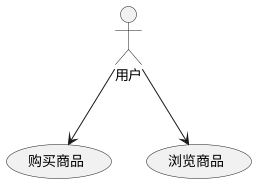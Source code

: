 @startuml
actor 用户
用户 --> (购买商品)
用户 --> (浏览商品)
@enduml
@startuml
class 商品 {
  -名称: String
  +显示详情(): String
}
@enduml
@startuml
start
:选择商品;
:添加至购物车;
:结算;
stop
@enduml
@startuml
用户->系统: 提交订单
系统->支付平台: 请求支付
支付平台-->系统: 支付确认
系统-->用户: 发送收据
@enduml
@startuml
[*] --> 待支付
待支付 --> 已支付 : 支付成功
已支付 --> 已发货 : 商品发货
已发货 --> 已完成 : 确认收货
已完成 --> [*]
@enduml
